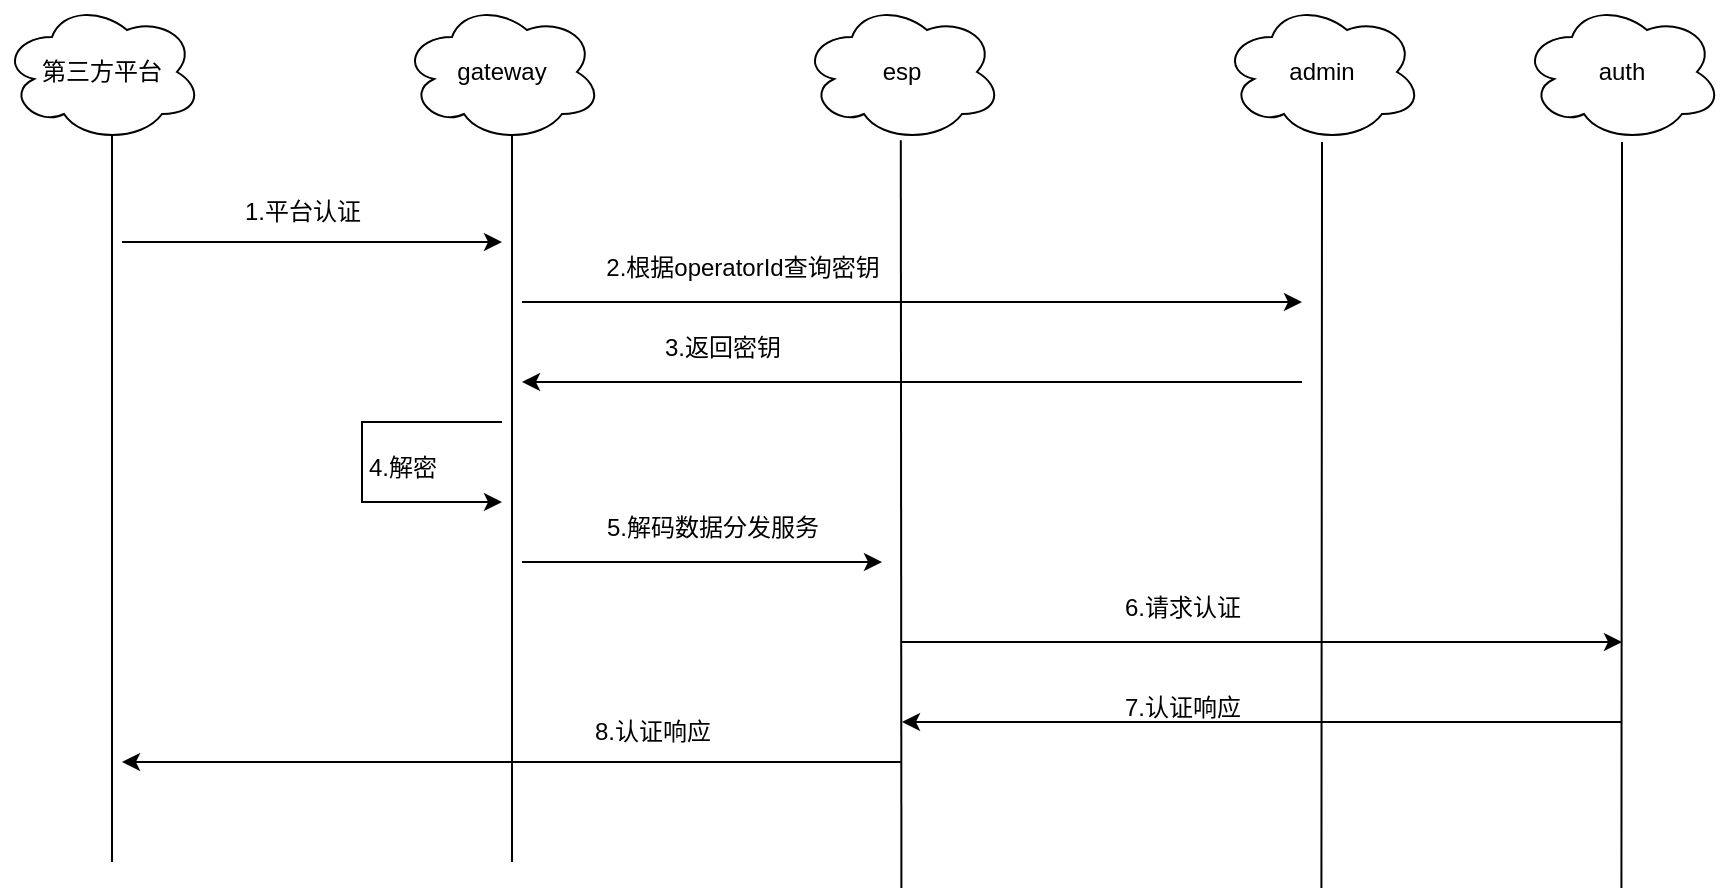 <mxfile version="22.1.18" type="github">
  <diagram name="Page-1" id="74e2e168-ea6b-b213-b513-2b3c1d86103e">
    <mxGraphModel dx="1688" dy="954" grid="1" gridSize="10" guides="1" tooltips="1" connect="1" arrows="1" fold="1" page="1" pageScale="1" pageWidth="1100" pageHeight="850" background="none" math="0" shadow="0">
      <root>
        <mxCell id="0" />
        <mxCell id="1" parent="0" />
        <mxCell id="901poAid-8j9gdvFEGUS-4" value="第三方平台" style="ellipse;shape=cloud;whiteSpace=wrap;html=1;" vertex="1" parent="1">
          <mxGeometry x="130" y="100" width="100" height="70" as="geometry" />
        </mxCell>
        <mxCell id="901poAid-8j9gdvFEGUS-5" value="esp" style="ellipse;shape=cloud;whiteSpace=wrap;html=1;" vertex="1" parent="1">
          <mxGeometry x="530" y="100" width="100" height="70" as="geometry" />
        </mxCell>
        <mxCell id="901poAid-8j9gdvFEGUS-62" value="" style="endArrow=none;html=1;rounded=0;entryX=0.55;entryY=0.95;entryDx=0;entryDy=0;entryPerimeter=0;" edge="1" parent="1" target="901poAid-8j9gdvFEGUS-4">
          <mxGeometry width="50" height="50" relative="1" as="geometry">
            <mxPoint x="185" y="530" as="sourcePoint" />
            <mxPoint x="290" y="270" as="targetPoint" />
          </mxGeometry>
        </mxCell>
        <mxCell id="901poAid-8j9gdvFEGUS-63" value="admin" style="ellipse;shape=cloud;whiteSpace=wrap;html=1;" vertex="1" parent="1">
          <mxGeometry x="740" y="100" width="100" height="70" as="geometry" />
        </mxCell>
        <mxCell id="901poAid-8j9gdvFEGUS-64" value="gateway" style="ellipse;shape=cloud;whiteSpace=wrap;html=1;" vertex="1" parent="1">
          <mxGeometry x="330" y="100" width="100" height="70" as="geometry" />
        </mxCell>
        <mxCell id="901poAid-8j9gdvFEGUS-65" value="" style="endArrow=none;html=1;rounded=0;entryX=0.55;entryY=0.95;entryDx=0;entryDy=0;entryPerimeter=0;" edge="1" parent="1" target="901poAid-8j9gdvFEGUS-64">
          <mxGeometry width="50" height="50" relative="1" as="geometry">
            <mxPoint x="385" y="530" as="sourcePoint" />
            <mxPoint x="390" y="170" as="targetPoint" />
          </mxGeometry>
        </mxCell>
        <mxCell id="901poAid-8j9gdvFEGUS-66" value="" style="endArrow=none;html=1;rounded=0;entryX=0.494;entryY=0.988;entryDx=0;entryDy=0;entryPerimeter=0;" edge="1" parent="1" target="901poAid-8j9gdvFEGUS-5">
          <mxGeometry width="50" height="50" relative="1" as="geometry">
            <mxPoint x="579.71" y="543" as="sourcePoint" />
            <mxPoint x="579.71" y="180" as="targetPoint" />
          </mxGeometry>
        </mxCell>
        <mxCell id="901poAid-8j9gdvFEGUS-67" value="" style="endArrow=none;html=1;rounded=0;" edge="1" parent="1" target="901poAid-8j9gdvFEGUS-63">
          <mxGeometry width="50" height="50" relative="1" as="geometry">
            <mxPoint x="789.71" y="543.01" as="sourcePoint" />
            <mxPoint x="790" y="170" as="targetPoint" />
            <Array as="points">
              <mxPoint x="790" y="190.01" />
            </Array>
          </mxGeometry>
        </mxCell>
        <mxCell id="901poAid-8j9gdvFEGUS-73" value="" style="endArrow=classic;html=1;rounded=0;" edge="1" parent="1">
          <mxGeometry width="50" height="50" relative="1" as="geometry">
            <mxPoint x="190" y="220" as="sourcePoint" />
            <mxPoint x="380" y="220" as="targetPoint" />
          </mxGeometry>
        </mxCell>
        <mxCell id="901poAid-8j9gdvFEGUS-75" value="1.平台认证" style="text;html=1;align=center;verticalAlign=middle;resizable=0;points=[];autosize=1;strokeColor=none;fillColor=none;" vertex="1" parent="1">
          <mxGeometry x="240" y="190" width="80" height="30" as="geometry" />
        </mxCell>
        <mxCell id="901poAid-8j9gdvFEGUS-76" value="" style="endArrow=classic;html=1;rounded=0;" edge="1" parent="1">
          <mxGeometry width="50" height="50" relative="1" as="geometry">
            <mxPoint x="390" y="250" as="sourcePoint" />
            <mxPoint x="780" y="250" as="targetPoint" />
          </mxGeometry>
        </mxCell>
        <mxCell id="901poAid-8j9gdvFEGUS-77" value="2.根据operatorId查询密钥" style="text;html=1;align=center;verticalAlign=middle;resizable=0;points=[];autosize=1;strokeColor=none;fillColor=none;" vertex="1" parent="1">
          <mxGeometry x="420" y="218" width="160" height="30" as="geometry" />
        </mxCell>
        <mxCell id="901poAid-8j9gdvFEGUS-79" value="" style="endArrow=classic;html=1;rounded=0;" edge="1" parent="1">
          <mxGeometry width="50" height="50" relative="1" as="geometry">
            <mxPoint x="780" y="290" as="sourcePoint" />
            <mxPoint x="390" y="290" as="targetPoint" />
          </mxGeometry>
        </mxCell>
        <mxCell id="901poAid-8j9gdvFEGUS-80" value="3.返回密钥" style="text;html=1;align=center;verticalAlign=middle;resizable=0;points=[];autosize=1;strokeColor=none;fillColor=none;" vertex="1" parent="1">
          <mxGeometry x="450" y="258" width="80" height="30" as="geometry" />
        </mxCell>
        <mxCell id="901poAid-8j9gdvFEGUS-81" value="" style="endArrow=classic;html=1;rounded=0;" edge="1" parent="1">
          <mxGeometry width="50" height="50" relative="1" as="geometry">
            <mxPoint x="380" y="310" as="sourcePoint" />
            <mxPoint x="380" y="350" as="targetPoint" />
            <Array as="points">
              <mxPoint x="310" y="310" />
              <mxPoint x="310" y="350" />
            </Array>
          </mxGeometry>
        </mxCell>
        <mxCell id="901poAid-8j9gdvFEGUS-82" value="4.解密" style="text;html=1;align=center;verticalAlign=middle;resizable=0;points=[];autosize=1;strokeColor=none;fillColor=none;" vertex="1" parent="1">
          <mxGeometry x="300" y="318" width="60" height="30" as="geometry" />
        </mxCell>
        <mxCell id="901poAid-8j9gdvFEGUS-83" value="" style="endArrow=classic;html=1;rounded=0;" edge="1" parent="1">
          <mxGeometry width="50" height="50" relative="1" as="geometry">
            <mxPoint x="390" y="380" as="sourcePoint" />
            <mxPoint x="570" y="380" as="targetPoint" />
          </mxGeometry>
        </mxCell>
        <mxCell id="901poAid-8j9gdvFEGUS-84" value="5.解码数据分发服务" style="text;html=1;align=center;verticalAlign=middle;resizable=0;points=[];autosize=1;strokeColor=none;fillColor=none;" vertex="1" parent="1">
          <mxGeometry x="420" y="348" width="130" height="30" as="geometry" />
        </mxCell>
        <mxCell id="901poAid-8j9gdvFEGUS-177" value="auth" style="ellipse;shape=cloud;whiteSpace=wrap;html=1;" vertex="1" parent="1">
          <mxGeometry x="890" y="100" width="100" height="70" as="geometry" />
        </mxCell>
        <mxCell id="901poAid-8j9gdvFEGUS-178" value="" style="endArrow=none;html=1;rounded=0;" edge="1" parent="1" target="901poAid-8j9gdvFEGUS-177">
          <mxGeometry width="50" height="50" relative="1" as="geometry">
            <mxPoint x="939.71" y="543.01" as="sourcePoint" />
            <mxPoint x="940" y="170" as="targetPoint" />
            <Array as="points">
              <mxPoint x="940" y="190.01" />
            </Array>
          </mxGeometry>
        </mxCell>
        <mxCell id="901poAid-8j9gdvFEGUS-180" value="" style="endArrow=classic;html=1;rounded=0;" edge="1" parent="1">
          <mxGeometry width="50" height="50" relative="1" as="geometry">
            <mxPoint x="580" y="420" as="sourcePoint" />
            <mxPoint x="940" y="420" as="targetPoint" />
          </mxGeometry>
        </mxCell>
        <mxCell id="901poAid-8j9gdvFEGUS-181" value="6.请求认证" style="text;html=1;align=center;verticalAlign=middle;resizable=0;points=[];autosize=1;strokeColor=none;fillColor=none;" vertex="1" parent="1">
          <mxGeometry x="680" y="388" width="80" height="30" as="geometry" />
        </mxCell>
        <mxCell id="901poAid-8j9gdvFEGUS-183" value="" style="endArrow=classic;html=1;rounded=0;" edge="1" parent="1">
          <mxGeometry width="50" height="50" relative="1" as="geometry">
            <mxPoint x="940" y="460" as="sourcePoint" />
            <mxPoint x="580" y="460" as="targetPoint" />
          </mxGeometry>
        </mxCell>
        <mxCell id="901poAid-8j9gdvFEGUS-184" value="7.认证响应" style="text;html=1;align=center;verticalAlign=middle;resizable=0;points=[];autosize=1;strokeColor=none;fillColor=none;" vertex="1" parent="1">
          <mxGeometry x="680" y="438" width="80" height="30" as="geometry" />
        </mxCell>
        <mxCell id="901poAid-8j9gdvFEGUS-185" value="" style="endArrow=classic;html=1;rounded=0;" edge="1" parent="1">
          <mxGeometry width="50" height="50" relative="1" as="geometry">
            <mxPoint x="580" y="480" as="sourcePoint" />
            <mxPoint x="190" y="480" as="targetPoint" />
          </mxGeometry>
        </mxCell>
        <mxCell id="901poAid-8j9gdvFEGUS-187" value="8.认证响应" style="text;html=1;align=center;verticalAlign=middle;resizable=0;points=[];autosize=1;strokeColor=none;fillColor=none;" vertex="1" parent="1">
          <mxGeometry x="415" y="450" width="80" height="30" as="geometry" />
        </mxCell>
      </root>
    </mxGraphModel>
  </diagram>
</mxfile>
